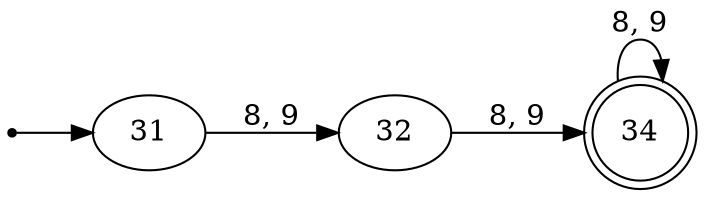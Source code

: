 digraph{

rankdir=LR;
inic[shape=point];

inic->31;

31->32 [label="8, 9"];
32->34 [label="8, 9"];
34->34 [label="8, 9"];

34[shape=doublecircle];
}

